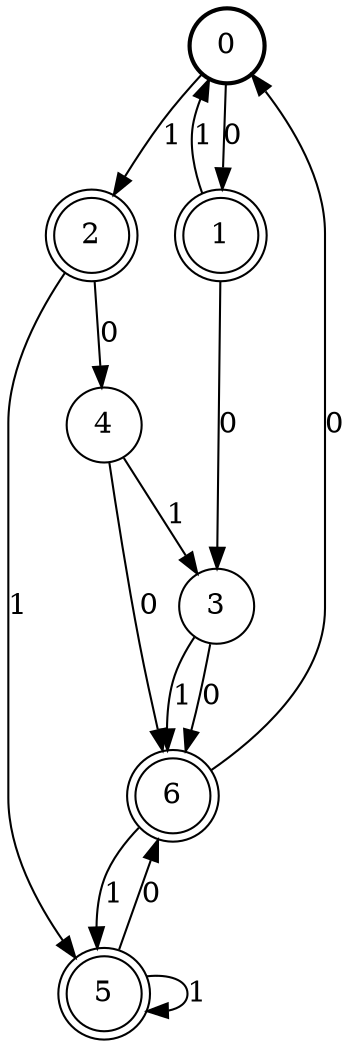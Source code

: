 digraph Automat {
    node [shape = circle];
    0 [style = "bold"];
    0 -> 1 [label = "0"];
    0 -> 2 [label = "1"];
    1 [peripheries=2]
    1 -> 3 [label = "0"];
    1 -> 0 [label = "1"];
    2 [peripheries=2]
    2 -> 4 [label = "0"];
    2 -> 5 [label = "1"];
    3 -> 6 [label = "0"];
    3 -> 6 [label = "1"];
    4 -> 6 [label = "0"];
    4 -> 3 [label = "1"];
    5 [peripheries=2]
    5 -> 6 [label = "0"];
    5 -> 5 [label = "1"];
    6 [peripheries=2]
    6 -> 0 [label = "0"];
    6 -> 5 [label = "1"];
}
